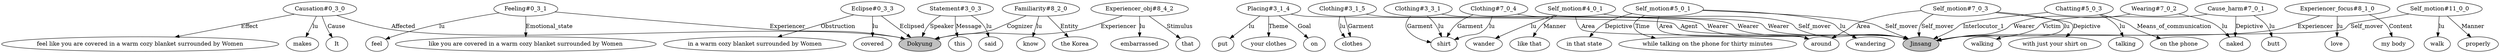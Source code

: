 // The Round Table
digraph {
	0 [label=Dokyung fillcolor=gray style=filled]
	1 [label="Causation#0_3_0"]
	2 [label=makes]
	3 [label=It]
	4 [label="feel like you are covered in a warm cozy blanket surrounded by Women"]
	1 -> 2 [label=lu]
	1 -> 3 [label=Cause]
	1 -> 0 [label=Affected]
	1 -> 4 [label=Effect]
	5 [label="Feeling#0_3_1"]
	6 [label=feel]
	7 [label="like you are covered in a warm cozy blanket surrounded by Women"]
	5 -> 6 [label=lu]
	5 -> 0 [label=Experiencer]
	5 -> 7 [label=Emotional_state]
	8 [label="Eclipse#0_3_3"]
	9 [label=covered]
	10 [label="in a warm cozy blanket surrounded by Women"]
	8 -> 9 [label=lu]
	8 -> 0 [label=Eclipsed]
	8 -> 10 [label=Obstruction]
	11 [label="Statement#3_0_3"]
	12 [label=said]
	13 [label=this]
	11 -> 12 [label=lu]
	11 -> 0 [label=Speaker]
	11 -> 13 [label=Message]
	14 [label="Familiarity#8_2_0"]
	15 [label=know]
	16 [label="the Korea"]
	14 -> 15 [label=lu]
	14 -> 0 [label=Cognizer]
	14 -> 16 [label=Entity]
	17 [label="Experiencer_obj#8_4_2"]
	18 [label=embarrassed]
	19 [label=that]
	17 -> 18 [label=lu]
	17 -> 19 [label=Stimulus]
	17 -> 0 [label=Experiencer]
	20 [label=Jinsang fillcolor=gray style=filled]
	21 [label="Placing#3_1_4"]
	22 [label=put]
	23 [label="your clothes"]
	24 [label=on]
	21 -> 22 [label=lu]
	21 -> 20 [label=Agent]
	21 -> 23 [label=Theme]
	21 -> 24 [label=Goal]
	25 [label="Clothing#3_1_5"]
	26 [label=clothes]
	25 -> 26 [label=lu]
	25 -> 20 [label=Wearer]
	25 -> 26 [label=Garment]
	27 [label="Clothing#3_3_1"]
	28 [label=shirt]
	27 -> 28 [label=lu]
	27 -> 20 [label=Wearer]
	27 -> 28 [label=Garment]
	29 [label="Self_motion#4_0_1"]
	30 [label=wander]
	31 [label=around]
	32 [label="like that"]
	29 -> 30 [label=lu]
	29 -> 20 [label=Self_mover]
	29 -> 31 [label=Area]
	29 -> 32 [label=Manner]
	33 [label="Self_motion#5_0_1"]
	34 [label=wandering]
	35 [label="in that state"]
	36 [label="while talking on the phone for thirty minutes"]
	33 -> 34 [label=lu]
	33 -> 20 [label=Self_mover]
	33 -> 31 [label=Area]
	33 -> 35 [label=Depictive]
	33 -> 36 [label=Time]
	37 [label="Chatting#5_0_3"]
	38 [label=talking]
	39 [label="on the phone"]
	37 -> 38 [label=lu]
	37 -> 20 [label=Interlocutor_1]
	37 -> 39 [label=Means_of_communication]
	40 [label="Cause_harm#7_0_1"]
	41 [label=butt]
	42 [label=naked]
	40 -> 41 [label=lu]
	40 -> 20 [label=Victim]
	40 -> 42 [label=Depictive]
	43 [label="Wearing#7_0_2"]
	43 -> 42 [label=lu]
	43 -> 20 [label=Wearer]
	44 [label="Self_motion#7_0_3"]
	45 [label=walking]
	46 [label="with just your shirt on"]
	44 -> 45 [label=lu]
	44 -> 20 [label=Self_mover]
	44 -> 31 [label=Area]
	44 -> 46 [label=Depictive]
	47 [label="Clothing#7_0_4"]
	47 -> 28 [label=lu]
	47 -> 20 [label=Wearer]
	47 -> 28 [label=Garment]
	48 [label="Experiencer_focus#8_1_0"]
	49 [label=love]
	50 [label="my body"]
	48 -> 49 [label=lu]
	48 -> 20 [label=Experiencer]
	48 -> 50 [label=Content]
	51 [label="Self_motion#11_0_0"]
	52 [label=walk]
	53 [label=properly]
	51 -> 52 [label=lu]
	51 -> 20 [label=Self_mover]
	51 -> 53 [label=Manner]
}
